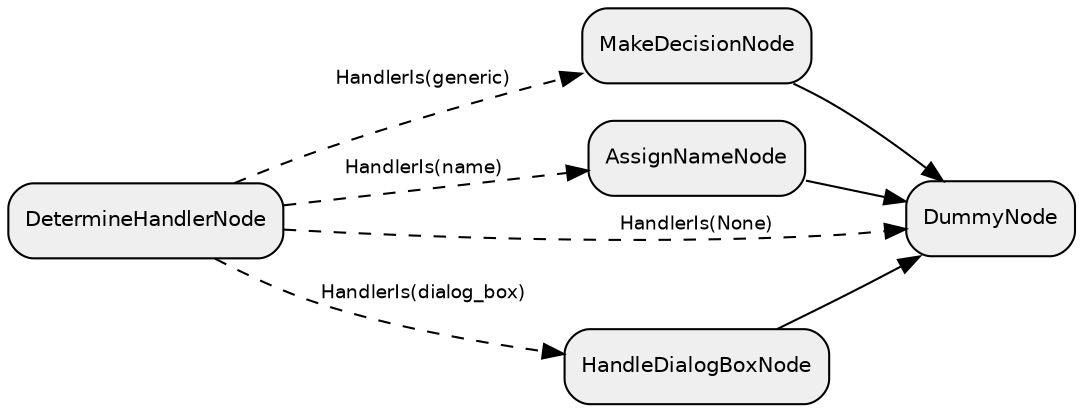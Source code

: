 digraph "subflow_IM2bYZ8Egf0jU6WaHJeVQ" {
  rankdir=LR;
  compound=true;
  node [shape=box, style="rounded,filled", fillcolor="#EFEFEF", fontname="Helvetica", fontsize=10];
  edge [fontname="Helvetica", fontsize=9];
  AEllTk5WIWn6PLouYZmbz [label="MakeDecisionNode"];
  gsa6H4eEQ0CoCsuWH1PhA [label="DetermineHandlerNode"];
  moxzBnvBSjeEqw4LIagnR [label="AssignNameNode"];
  jnjW7tEvjboWI2z01d5ju [label="DummyNode"];
  kHJKVRJBTMgR58AL6kgRG [label="HandleDialogBoxNode"];
  gsa6H4eEQ0CoCsuWH1PhA -> kHJKVRJBTMgR58AL6kgRG [style="dashed", label="HandlerIs(dialog_box)"];
  gsa6H4eEQ0CoCsuWH1PhA -> moxzBnvBSjeEqw4LIagnR [style="dashed", label="HandlerIs(name)"];
  gsa6H4eEQ0CoCsuWH1PhA -> AEllTk5WIWn6PLouYZmbz [style="dashed", label="HandlerIs(generic)"];
  gsa6H4eEQ0CoCsuWH1PhA -> jnjW7tEvjboWI2z01d5ju [style="dashed", label="HandlerIs(None)"];
  kHJKVRJBTMgR58AL6kgRG -> jnjW7tEvjboWI2z01d5ju [style="solid"];
  moxzBnvBSjeEqw4LIagnR -> jnjW7tEvjboWI2z01d5ju [style="solid"];
  AEllTk5WIWn6PLouYZmbz -> jnjW7tEvjboWI2z01d5ju [style="solid"];
}